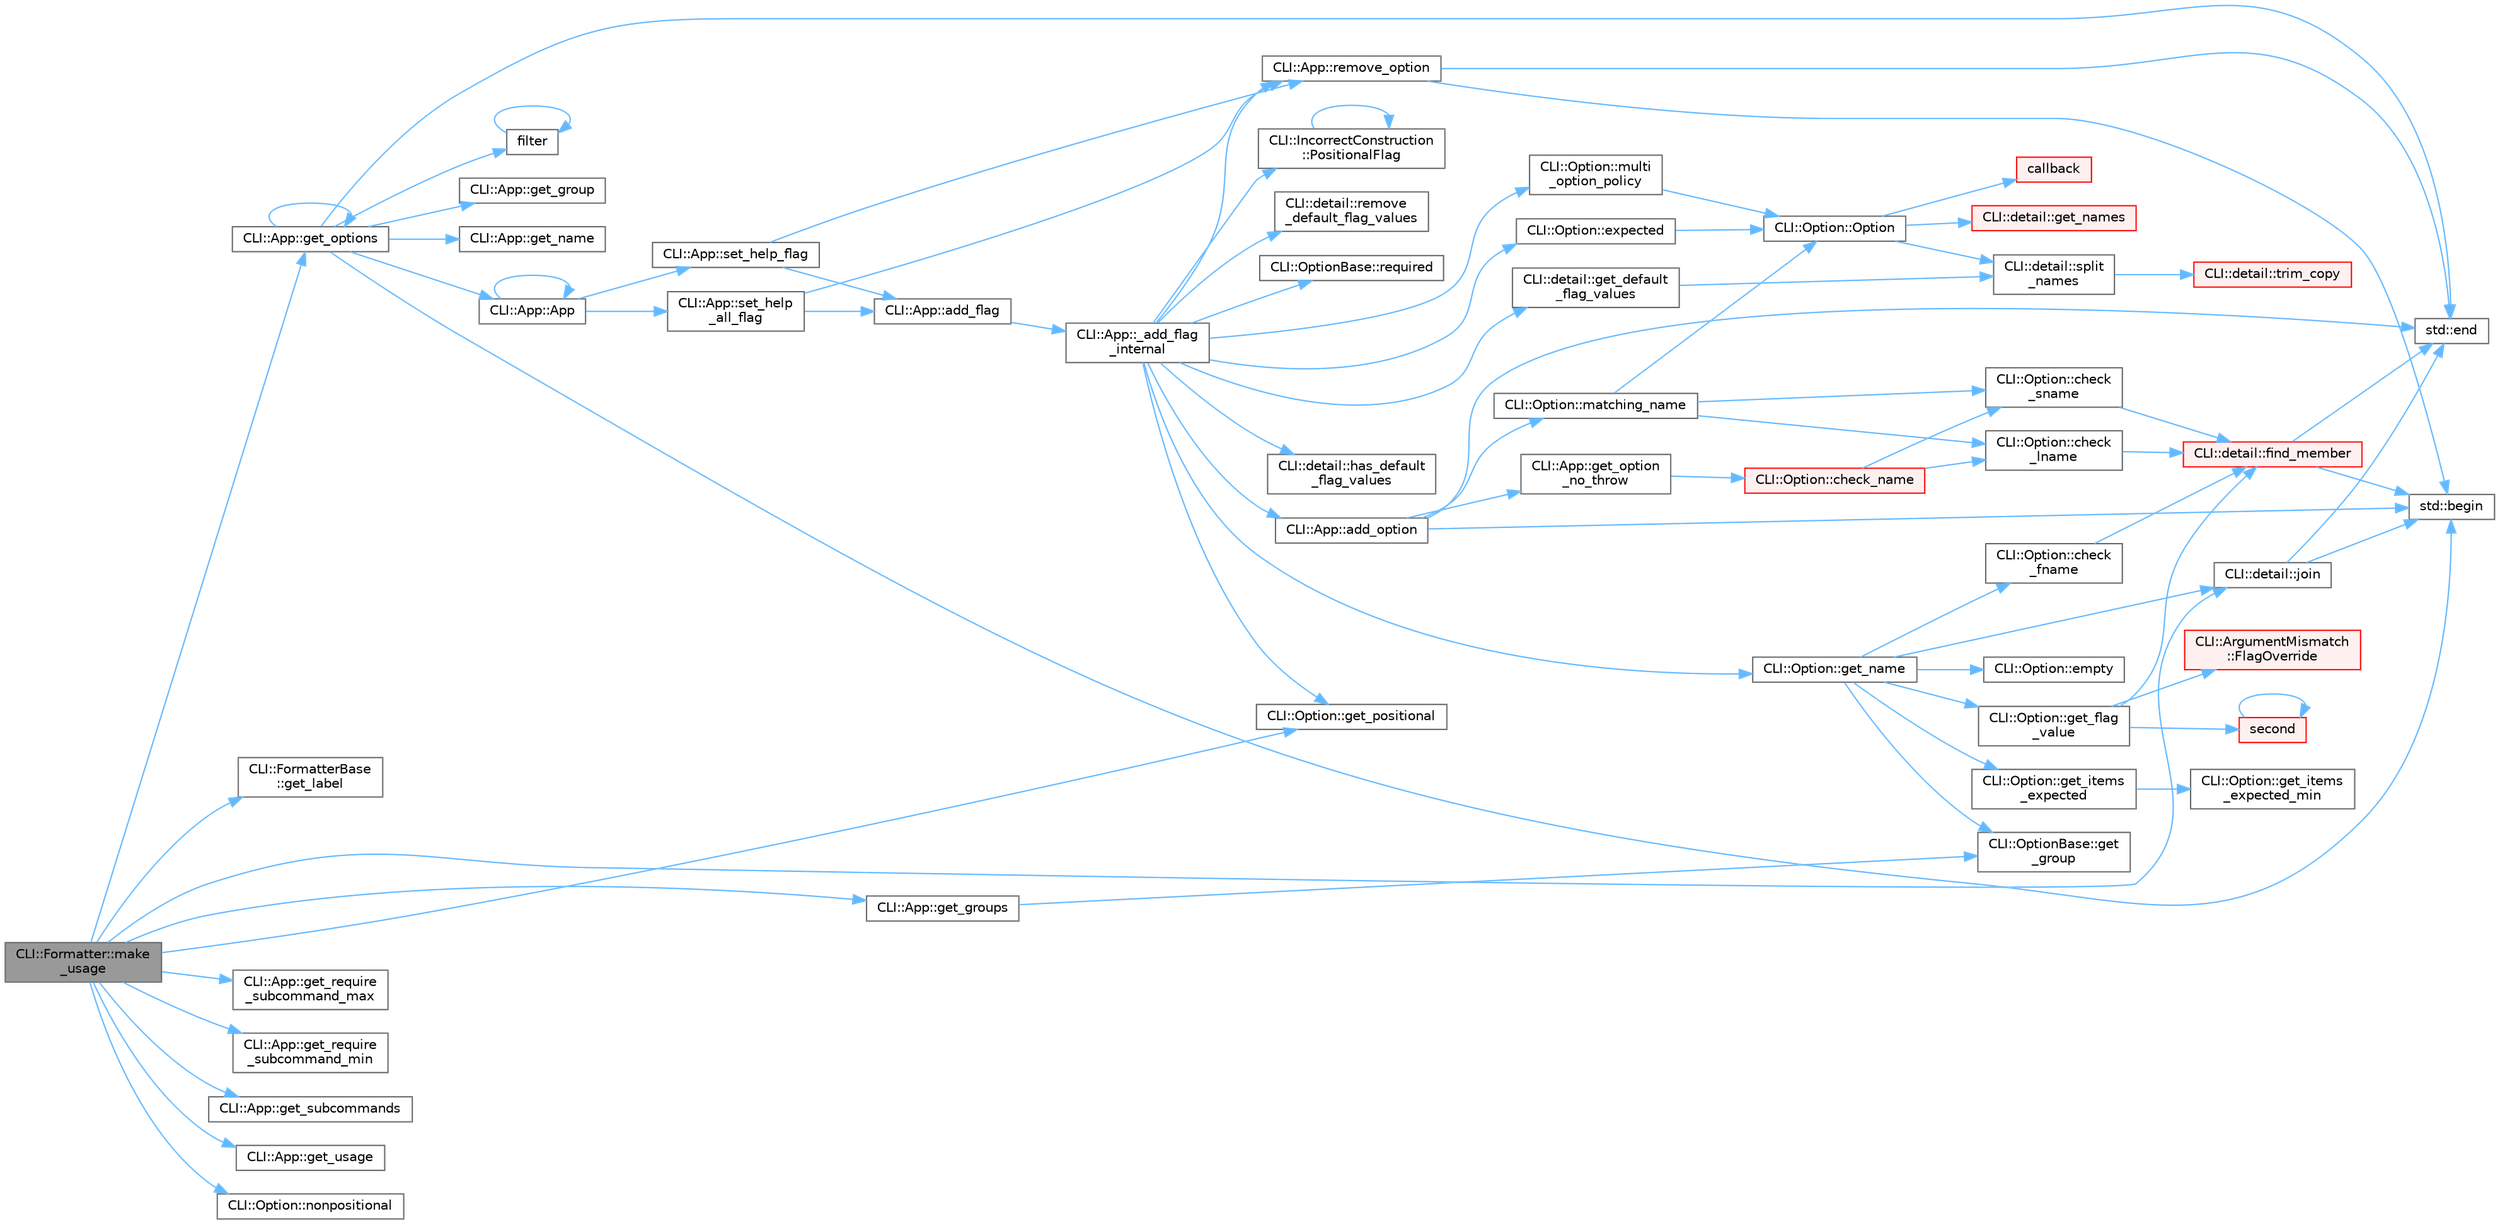 digraph "CLI::Formatter::make_usage"
{
 // LATEX_PDF_SIZE
  bgcolor="transparent";
  edge [fontname=Helvetica,fontsize=10,labelfontname=Helvetica,labelfontsize=10];
  node [fontname=Helvetica,fontsize=10,shape=box,height=0.2,width=0.4];
  rankdir="LR";
  Node1 [id="Node000001",label="CLI::Formatter::make\l_usage",height=0.2,width=0.4,color="gray40", fillcolor="grey60", style="filled", fontcolor="black",tooltip="This displays the usage line"];
  Node1 -> Node2 [id="edge77_Node000001_Node000002",color="steelblue1",style="solid",tooltip=" "];
  Node2 [id="Node000002",label="CLI::App::get_groups",height=0.2,width=0.4,color="grey40", fillcolor="white", style="filled",URL="$class_c_l_i_1_1_app.html#aa2b6c37cf80e0535023703f8750502b2",tooltip="Get the groups available directly from this option (in order)"];
  Node2 -> Node3 [id="edge78_Node000002_Node000003",color="steelblue1",style="solid",tooltip=" "];
  Node3 [id="Node000003",label="CLI::OptionBase::get\l_group",height=0.2,width=0.4,color="grey40", fillcolor="white", style="filled",URL="$class_c_l_i_1_1_option_base.html#aeb86193da05c10a12814ce45d2d16e0d",tooltip="Get the group of this option"];
  Node1 -> Node4 [id="edge79_Node000001_Node000004",color="steelblue1",style="solid",tooltip=" "];
  Node4 [id="Node000004",label="CLI::FormatterBase\l::get_label",height=0.2,width=0.4,color="grey40", fillcolor="white", style="filled",URL="$class_c_l_i_1_1_formatter_base.html#a54964b2d7823ac3f396c8c75c4c05fb6",tooltip="Get the current value of a name (REQUIRED, etc.)"];
  Node1 -> Node5 [id="edge80_Node000001_Node000005",color="steelblue1",style="solid",tooltip=" "];
  Node5 [id="Node000005",label="CLI::App::get_options",height=0.2,width=0.4,color="grey40", fillcolor="white", style="filled",URL="$class_c_l_i_1_1_app.html#ad646b54ad750e4218b60603db85341e9",tooltip="Get the list of options (user facing function, so returns raw pointers), has optional filter function"];
  Node5 -> Node6 [id="edge81_Node000005_Node000006",color="steelblue1",style="solid",tooltip=" "];
  Node6 [id="Node000006",label="CLI::App::App",height=0.2,width=0.4,color="grey40", fillcolor="white", style="filled",URL="$class_c_l_i_1_1_app.html#a8f5ebc36dcdff351cce50e3d3b89974f",tooltip="Special private constructor for subcommand"];
  Node6 -> Node6 [id="edge82_Node000006_Node000006",color="steelblue1",style="solid",tooltip=" "];
  Node6 -> Node7 [id="edge83_Node000006_Node000007",color="steelblue1",style="solid",tooltip=" "];
  Node7 [id="Node000007",label="CLI::App::set_help\l_all_flag",height=0.2,width=0.4,color="grey40", fillcolor="white", style="filled",URL="$class_c_l_i_1_1_app.html#af73694f6a3cc42e29e7274b77fdb5720",tooltip="Set a help all flag, replaced the existing one if present"];
  Node7 -> Node8 [id="edge84_Node000007_Node000008",color="steelblue1",style="solid",tooltip=" "];
  Node8 [id="Node000008",label="CLI::App::add_flag",height=0.2,width=0.4,color="grey40", fillcolor="white", style="filled",URL="$class_c_l_i_1_1_app.html#a5fef22317a182fa5db1d7b1af4c89c68",tooltip="Add a flag with no description or variable assignment"];
  Node8 -> Node9 [id="edge85_Node000008_Node000009",color="steelblue1",style="solid",tooltip=" "];
  Node9 [id="Node000009",label="CLI::App::_add_flag\l_internal",height=0.2,width=0.4,color="grey40", fillcolor="white", style="filled",URL="$class_c_l_i_1_1_app.html#ac09345525410ce482948265f16f72cdf",tooltip="Internal function for adding a flag"];
  Node9 -> Node10 [id="edge86_Node000009_Node000010",color="steelblue1",style="solid",tooltip=" "];
  Node10 [id="Node000010",label="CLI::App::add_option",height=0.2,width=0.4,color="grey40", fillcolor="white", style="filled",URL="$class_c_l_i_1_1_app.html#adb68306d25a26400399d11efe7211dc4",tooltip=" "];
  Node10 -> Node11 [id="edge87_Node000010_Node000011",color="steelblue1",style="solid",tooltip=" "];
  Node11 [id="Node000011",label="std::begin",height=0.2,width=0.4,color="grey40", fillcolor="white", style="filled",URL="$namespacestd.html#aec76fc52a775d29bc4058c8e1405045a",tooltip=" "];
  Node10 -> Node12 [id="edge88_Node000010_Node000012",color="steelblue1",style="solid",tooltip=" "];
  Node12 [id="Node000012",label="std::end",height=0.2,width=0.4,color="grey40", fillcolor="white", style="filled",URL="$namespacestd.html#a35f71a4c49ddf38bb590177e3a4b2598",tooltip=" "];
  Node10 -> Node13 [id="edge89_Node000010_Node000013",color="steelblue1",style="solid",tooltip=" "];
  Node13 [id="Node000013",label="CLI::App::get_option\l_no_throw",height=0.2,width=0.4,color="grey40", fillcolor="white", style="filled",URL="$class_c_l_i_1_1_app.html#a029d50d6fdfde25e7f3e94ef2e525ccc",tooltip="Get an option by name (noexcept non-const version)"];
  Node13 -> Node14 [id="edge90_Node000013_Node000014",color="steelblue1",style="solid",tooltip=" "];
  Node14 [id="Node000014",label="CLI::Option::check_name",height=0.2,width=0.4,color="red", fillcolor="#FFF0F0", style="filled",URL="$class_c_l_i_1_1_option.html#a1f9eda27ddb1b2d520e29724d550f6a0",tooltip="Check a name. Requires \"-\" or \"--\" for short / long, supports positional name"];
  Node14 -> Node15 [id="edge91_Node000014_Node000015",color="steelblue1",style="solid",tooltip=" "];
  Node15 [id="Node000015",label="CLI::Option::check\l_lname",height=0.2,width=0.4,color="grey40", fillcolor="white", style="filled",URL="$class_c_l_i_1_1_option.html#a6e970efc39aa4984b9bb797d071ce34a",tooltip="Requires \"--\" to be removed from string"];
  Node15 -> Node16 [id="edge92_Node000015_Node000016",color="steelblue1",style="solid",tooltip=" "];
  Node16 [id="Node000016",label="CLI::detail::find_member",height=0.2,width=0.4,color="red", fillcolor="#FFF0F0", style="filled",URL="$namespace_c_l_i_1_1detail.html#ac94be0722dce2c7ff522ebc3fb80e33d",tooltip="Check if a string is a member of a list of strings and optionally ignore case or ignore underscores"];
  Node16 -> Node11 [id="edge93_Node000016_Node000011",color="steelblue1",style="solid",tooltip=" "];
  Node16 -> Node12 [id="edge94_Node000016_Node000012",color="steelblue1",style="solid",tooltip=" "];
  Node14 -> Node21 [id="edge95_Node000014_Node000021",color="steelblue1",style="solid",tooltip=" "];
  Node21 [id="Node000021",label="CLI::Option::check\l_sname",height=0.2,width=0.4,color="grey40", fillcolor="white", style="filled",URL="$class_c_l_i_1_1_option.html#a46e7395f6a8a720e4305aea2edb4aa7b",tooltip="Requires \"-\" to be removed from string"];
  Node21 -> Node16 [id="edge96_Node000021_Node000016",color="steelblue1",style="solid",tooltip=" "];
  Node10 -> Node22 [id="edge97_Node000010_Node000022",color="steelblue1",style="solid",tooltip=" "];
  Node22 [id="Node000022",label="CLI::Option::matching_name",height=0.2,width=0.4,color="grey40", fillcolor="white", style="filled",URL="$class_c_l_i_1_1_option.html#a67b1e51f9f873b265dac8122746fc2d7",tooltip="If options share any of the same names, find it"];
  Node22 -> Node15 [id="edge98_Node000022_Node000015",color="steelblue1",style="solid",tooltip=" "];
  Node22 -> Node21 [id="edge99_Node000022_Node000021",color="steelblue1",style="solid",tooltip=" "];
  Node22 -> Node23 [id="edge100_Node000022_Node000023",color="steelblue1",style="solid",tooltip=" "];
  Node23 [id="Node000023",label="CLI::Option::Option",height=0.2,width=0.4,color="grey40", fillcolor="white", style="filled",URL="$class_c_l_i_1_1_option.html#a577e99d3ea33598b4dc3605f544d14fc",tooltip="Making an option by hand is not defined, it must be made by the App class"];
  Node23 -> Node24 [id="edge101_Node000023_Node000024",color="steelblue1",style="solid",tooltip=" "];
  Node24 [id="Node000024",label="callback",height=0.2,width=0.4,color="red", fillcolor="#FFF0F0", style="filled",URL="$external_2spine-runtimes_2spine-sfml_2c_2example_2main_8cpp.html#a2f27b7fc84a39cace84d90f62a8d4c8e",tooltip=" "];
  Node23 -> Node56 [id="edge102_Node000023_Node000056",color="steelblue1",style="solid",tooltip=" "];
  Node56 [id="Node000056",label="CLI::detail::get_names",height=0.2,width=0.4,color="red", fillcolor="#FFF0F0", style="filled",URL="$namespace_c_l_i_1_1detail.html#a6c9c870c5f7cd261e7363cb862634a3a",tooltip="Get a vector of short names, one of long names, and a single name"];
  Node23 -> Node67 [id="edge103_Node000023_Node000067",color="steelblue1",style="solid",tooltip=" "];
  Node67 [id="Node000067",label="CLI::detail::split\l_names",height=0.2,width=0.4,color="grey40", fillcolor="white", style="filled",URL="$namespace_c_l_i_1_1detail.html#ac8a8403ca4cfb40e30979111083c0c1c",tooltip=" "];
  Node67 -> Node68 [id="edge104_Node000067_Node000068",color="steelblue1",style="solid",tooltip=" "];
  Node68 [id="Node000068",label="CLI::detail::trim_copy",height=0.2,width=0.4,color="red", fillcolor="#FFF0F0", style="filled",URL="$namespace_c_l_i_1_1detail.html#a5c7b00a328b3b2da564794081646c251",tooltip="Make a copy of the string and then trim it"];
  Node9 -> Node72 [id="edge105_Node000009_Node000072",color="steelblue1",style="solid",tooltip=" "];
  Node72 [id="Node000072",label="CLI::Option::expected",height=0.2,width=0.4,color="grey40", fillcolor="white", style="filled",URL="$class_c_l_i_1_1_option.html#a0b7cf6e62c1800a53ad314772eef6ed1",tooltip="Set the number of expected arguments"];
  Node72 -> Node23 [id="edge106_Node000072_Node000023",color="steelblue1",style="solid",tooltip=" "];
  Node9 -> Node73 [id="edge107_Node000009_Node000073",color="steelblue1",style="solid",tooltip=" "];
  Node73 [id="Node000073",label="CLI::detail::get_default\l_flag_values",height=0.2,width=0.4,color="grey40", fillcolor="white", style="filled",URL="$namespace_c_l_i_1_1detail.html#a01343c353c26ada5379fb84cbd3b01c8",tooltip="extract default flag values either {def} or starting with a !"];
  Node73 -> Node67 [id="edge108_Node000073_Node000067",color="steelblue1",style="solid",tooltip=" "];
  Node9 -> Node74 [id="edge109_Node000009_Node000074",color="steelblue1",style="solid",tooltip=" "];
  Node74 [id="Node000074",label="CLI::Option::get_name",height=0.2,width=0.4,color="grey40", fillcolor="white", style="filled",URL="$class_c_l_i_1_1_option.html#a47e135d5198fd9df5b481091d2538b60",tooltip="Gets a comma separated list of names. Will include / prefer the positional name if positional is true..."];
  Node74 -> Node75 [id="edge110_Node000074_Node000075",color="steelblue1",style="solid",tooltip=" "];
  Node75 [id="Node000075",label="CLI::Option::check\l_fname",height=0.2,width=0.4,color="grey40", fillcolor="white", style="filled",URL="$class_c_l_i_1_1_option.html#a331870cf4db8893cac3af126aac487a8",tooltip="Requires \"--\" to be removed from string"];
  Node75 -> Node16 [id="edge111_Node000075_Node000016",color="steelblue1",style="solid",tooltip=" "];
  Node74 -> Node76 [id="edge112_Node000074_Node000076",color="steelblue1",style="solid",tooltip=" "];
  Node76 [id="Node000076",label="CLI::Option::empty",height=0.2,width=0.4,color="grey40", fillcolor="white", style="filled",URL="$class_c_l_i_1_1_option.html#ab9d324306095b7af93bc09812f5b4dec",tooltip="True if the option was not passed"];
  Node74 -> Node77 [id="edge113_Node000074_Node000077",color="steelblue1",style="solid",tooltip=" "];
  Node77 [id="Node000077",label="CLI::Option::get_flag\l_value",height=0.2,width=0.4,color="grey40", fillcolor="white", style="filled",URL="$class_c_l_i_1_1_option.html#aa006173c1a09b0ed01bff4b305b042ca",tooltip=" "];
  Node77 -> Node16 [id="edge114_Node000077_Node000016",color="steelblue1",style="solid",tooltip=" "];
  Node77 -> Node78 [id="edge115_Node000077_Node000078",color="steelblue1",style="solid",tooltip=" "];
  Node78 [id="Node000078",label="CLI::ArgumentMismatch\l::FlagOverride",height=0.2,width=0.4,color="red", fillcolor="#FFF0F0", style="filled",URL="$class_c_l_i_1_1_argument_mismatch.html#af40fccb119664c7c5025bba76fb2d7e2",tooltip=" "];
  Node77 -> Node82 [id="edge116_Node000077_Node000082",color="steelblue1",style="solid",tooltip=" "];
  Node82 [id="Node000082",label="second",height=0.2,width=0.4,color="red", fillcolor="#FFF0F0", style="filled",URL="$second___n_o_n_e_8f.html#ae9f971a8b343bd2fcb85c3b16da97f10",tooltip="SECOND returns nothing"];
  Node82 -> Node82 [id="edge117_Node000082_Node000082",color="steelblue1",style="solid",tooltip=" "];
  Node74 -> Node3 [id="edge118_Node000074_Node000003",color="steelblue1",style="solid",tooltip=" "];
  Node74 -> Node83 [id="edge119_Node000074_Node000083",color="steelblue1",style="solid",tooltip=" "];
  Node83 [id="Node000083",label="CLI::Option::get_items\l_expected",height=0.2,width=0.4,color="grey40", fillcolor="white", style="filled",URL="$class_c_l_i_1_1_option.html#aa12c4f65cf2ac9c58ebe050c46603fc0",tooltip="The total min number of expected string values to be used"];
  Node83 -> Node84 [id="edge120_Node000083_Node000084",color="steelblue1",style="solid",tooltip=" "];
  Node84 [id="Node000084",label="CLI::Option::get_items\l_expected_min",height=0.2,width=0.4,color="grey40", fillcolor="white", style="filled",URL="$class_c_l_i_1_1_option.html#a65f68eaa288d2608560ae87f3c36f6fa",tooltip="The total min number of expected string values to be used"];
  Node74 -> Node85 [id="edge121_Node000074_Node000085",color="steelblue1",style="solid",tooltip=" "];
  Node85 [id="Node000085",label="CLI::detail::join",height=0.2,width=0.4,color="grey40", fillcolor="white", style="filled",URL="$namespace_c_l_i_1_1detail.html#ab351f13ec104e2cba19ec6baf4a552f6",tooltip="Simple function to join a string"];
  Node85 -> Node11 [id="edge122_Node000085_Node000011",color="steelblue1",style="solid",tooltip=" "];
  Node85 -> Node12 [id="edge123_Node000085_Node000012",color="steelblue1",style="solid",tooltip=" "];
  Node9 -> Node86 [id="edge124_Node000009_Node000086",color="steelblue1",style="solid",tooltip=" "];
  Node86 [id="Node000086",label="CLI::Option::get_positional",height=0.2,width=0.4,color="grey40", fillcolor="white", style="filled",URL="$class_c_l_i_1_1_option.html#a0f23a3a1ed7c5a47585117a4c9f27120",tooltip="True if the argument can be given directly"];
  Node9 -> Node87 [id="edge125_Node000009_Node000087",color="steelblue1",style="solid",tooltip=" "];
  Node87 [id="Node000087",label="CLI::detail::has_default\l_flag_values",height=0.2,width=0.4,color="grey40", fillcolor="white", style="filled",URL="$namespace_c_l_i_1_1detail.html#ae89da9fa11d234a8bf504d6ec85133cc",tooltip="check if the flag definitions has possible false flags"];
  Node9 -> Node88 [id="edge126_Node000009_Node000088",color="steelblue1",style="solid",tooltip=" "];
  Node88 [id="Node000088",label="CLI::Option::multi\l_option_policy",height=0.2,width=0.4,color="grey40", fillcolor="white", style="filled",URL="$class_c_l_i_1_1_option.html#a849a0cf07784e81b514761722a0d9efc",tooltip="Take the last argument if given multiple times (or another policy)"];
  Node88 -> Node23 [id="edge127_Node000088_Node000023",color="steelblue1",style="solid",tooltip=" "];
  Node9 -> Node89 [id="edge128_Node000009_Node000089",color="steelblue1",style="solid",tooltip=" "];
  Node89 [id="Node000089",label="CLI::IncorrectConstruction\l::PositionalFlag",height=0.2,width=0.4,color="grey40", fillcolor="white", style="filled",URL="$class_c_l_i_1_1_incorrect_construction.html#a90eef424efd6e5b6cb8874ba2e53ce08",tooltip=" "];
  Node89 -> Node89 [id="edge129_Node000089_Node000089",color="steelblue1",style="solid",tooltip=" "];
  Node9 -> Node90 [id="edge130_Node000009_Node000090",color="steelblue1",style="solid",tooltip=" "];
  Node90 [id="Node000090",label="CLI::detail::remove\l_default_flag_values",height=0.2,width=0.4,color="grey40", fillcolor="white", style="filled",URL="$namespace_c_l_i_1_1detail.html#a35553311017b07811ce81db2f560cb3d",tooltip=" "];
  Node9 -> Node91 [id="edge131_Node000009_Node000091",color="steelblue1",style="solid",tooltip=" "];
  Node91 [id="Node000091",label="CLI::App::remove_option",height=0.2,width=0.4,color="grey40", fillcolor="white", style="filled",URL="$class_c_l_i_1_1_app.html#a8e09991d2a23ae48aff139c8eda5f6c7",tooltip="Removes an option from the App. Takes an option pointer. Returns true if found and removed."];
  Node91 -> Node11 [id="edge132_Node000091_Node000011",color="steelblue1",style="solid",tooltip=" "];
  Node91 -> Node12 [id="edge133_Node000091_Node000012",color="steelblue1",style="solid",tooltip=" "];
  Node9 -> Node92 [id="edge134_Node000009_Node000092",color="steelblue1",style="solid",tooltip=" "];
  Node92 [id="Node000092",label="CLI::OptionBase::required",height=0.2,width=0.4,color="grey40", fillcolor="white", style="filled",URL="$class_c_l_i_1_1_option_base.html#af18d4c8d8c2392b6947db9179110289a",tooltip="Set the option as required"];
  Node7 -> Node91 [id="edge135_Node000007_Node000091",color="steelblue1",style="solid",tooltip=" "];
  Node6 -> Node93 [id="edge136_Node000006_Node000093",color="steelblue1",style="solid",tooltip=" "];
  Node93 [id="Node000093",label="CLI::App::set_help_flag",height=0.2,width=0.4,color="grey40", fillcolor="white", style="filled",URL="$class_c_l_i_1_1_app.html#a0d5c8de603f1911aee549b649c68e083",tooltip="Set a help flag, replace the existing one if present"];
  Node93 -> Node8 [id="edge137_Node000093_Node000008",color="steelblue1",style="solid",tooltip=" "];
  Node93 -> Node91 [id="edge138_Node000093_Node000091",color="steelblue1",style="solid",tooltip=" "];
  Node5 -> Node11 [id="edge139_Node000005_Node000011",color="steelblue1",style="solid",tooltip=" "];
  Node5 -> Node12 [id="edge140_Node000005_Node000012",color="steelblue1",style="solid",tooltip=" "];
  Node5 -> Node94 [id="edge141_Node000005_Node000094",color="steelblue1",style="solid",tooltip=" "];
  Node94 [id="Node000094",label="filter",height=0.2,width=0.4,color="grey40", fillcolor="white", style="filled",URL="$spine-cocos2dx_8cpp.html#ae976ff2ddeccb72b53e8f53775044589",tooltip=" "];
  Node94 -> Node94 [id="edge142_Node000094_Node000094",color="steelblue1",style="solid",tooltip=" "];
  Node5 -> Node95 [id="edge143_Node000005_Node000095",color="steelblue1",style="solid",tooltip=" "];
  Node95 [id="Node000095",label="CLI::App::get_group",height=0.2,width=0.4,color="grey40", fillcolor="white", style="filled",URL="$class_c_l_i_1_1_app.html#ac1058e542c8b26a4246a77118d70aef5",tooltip="Get the group of this subcommand"];
  Node5 -> Node96 [id="edge144_Node000005_Node000096",color="steelblue1",style="solid",tooltip=" "];
  Node96 [id="Node000096",label="CLI::App::get_name",height=0.2,width=0.4,color="grey40", fillcolor="white", style="filled",URL="$class_c_l_i_1_1_app.html#af49a4f4b6c019a65a10b3c1bd830a1f8",tooltip="Get the name of the current app"];
  Node5 -> Node5 [id="edge145_Node000005_Node000005",color="steelblue1",style="solid",tooltip=" "];
  Node1 -> Node86 [id="edge146_Node000001_Node000086",color="steelblue1",style="solid",tooltip=" "];
  Node1 -> Node97 [id="edge147_Node000001_Node000097",color="steelblue1",style="solid",tooltip=" "];
  Node97 [id="Node000097",label="CLI::App::get_require\l_subcommand_max",height=0.2,width=0.4,color="grey40", fillcolor="white", style="filled",URL="$class_c_l_i_1_1_app.html#a425f5ffd4b15679a2d61c7e27f4837e2",tooltip="Get the required max subcommand value"];
  Node1 -> Node98 [id="edge148_Node000001_Node000098",color="steelblue1",style="solid",tooltip=" "];
  Node98 [id="Node000098",label="CLI::App::get_require\l_subcommand_min",height=0.2,width=0.4,color="grey40", fillcolor="white", style="filled",URL="$class_c_l_i_1_1_app.html#af0a6df4531c0faaf2f6443f0743f2fd5",tooltip="Get the required min subcommand value"];
  Node1 -> Node99 [id="edge149_Node000001_Node000099",color="steelblue1",style="solid",tooltip=" "];
  Node99 [id="Node000099",label="CLI::App::get_subcommands",height=0.2,width=0.4,color="grey40", fillcolor="white", style="filled",URL="$class_c_l_i_1_1_app.html#acf060646654eaf47a4cf608f5e4d03b1",tooltip=" "];
  Node1 -> Node100 [id="edge150_Node000001_Node000100",color="steelblue1",style="solid",tooltip=" "];
  Node100 [id="Node000100",label="CLI::App::get_usage",height=0.2,width=0.4,color="grey40", fillcolor="white", style="filled",URL="$class_c_l_i_1_1_app.html#a1980f43743c6506199a5a4fbc0451ee3",tooltip="Generate and return the usage."];
  Node1 -> Node85 [id="edge151_Node000001_Node000085",color="steelblue1",style="solid",tooltip=" "];
  Node1 -> Node101 [id="edge152_Node000001_Node000101",color="steelblue1",style="solid",tooltip=" "];
  Node101 [id="Node000101",label="CLI::Option::nonpositional",height=0.2,width=0.4,color="grey40", fillcolor="white", style="filled",URL="$class_c_l_i_1_1_option.html#a6208cfc282d4029741775092a4e9c52d",tooltip="True if option has at least one non-positional name"];
}

